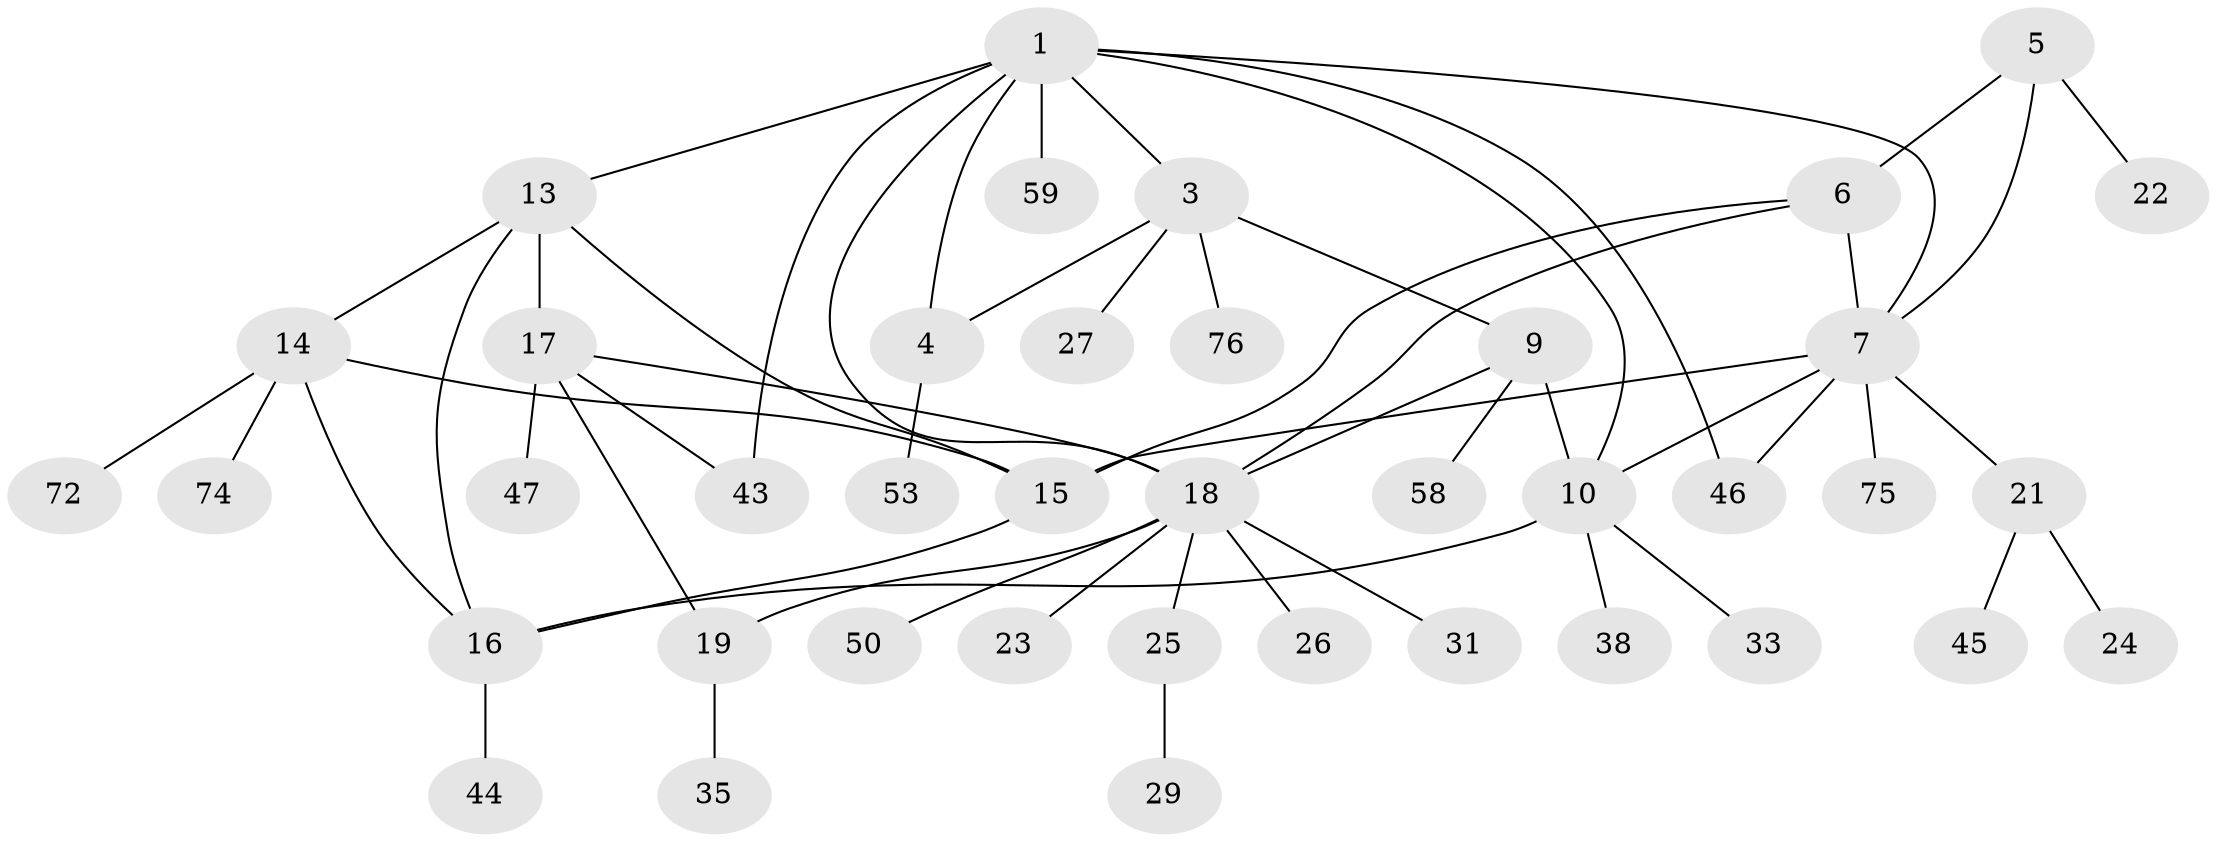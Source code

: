 // original degree distribution, {8: 0.0375, 6: 0.1, 7: 0.0125, 4: 0.0375, 5: 0.05, 9: 0.0125, 15: 0.0125, 1: 0.575, 2: 0.15, 3: 0.0125}
// Generated by graph-tools (version 1.1) at 2025/15/03/09/25 04:15:47]
// undirected, 40 vertices, 55 edges
graph export_dot {
graph [start="1"]
  node [color=gray90,style=filled];
  1 [super="+48+2"];
  3 [super="+39"];
  4;
  5;
  6 [super="+28+60+37+32"];
  7 [super="+8"];
  9;
  10 [super="+12+11+42"];
  13 [super="+54"];
  14;
  15;
  16 [super="+52+51+57+70"];
  17;
  18 [super="+55+71+73+77+63+65+20+49"];
  19 [super="+34"];
  21 [super="+80"];
  22;
  23 [super="+36"];
  24 [super="+61+56"];
  25;
  26;
  27 [super="+67"];
  29 [super="+64"];
  31;
  33;
  35;
  38;
  43 [super="+69"];
  44 [super="+78"];
  45;
  46 [super="+66"];
  47;
  50;
  53;
  58;
  59;
  72;
  74;
  75;
  76;
  1 -- 3 [weight=2];
  1 -- 4 [weight=2];
  1 -- 13;
  1 -- 43;
  1 -- 59;
  1 -- 18;
  1 -- 7;
  1 -- 10;
  1 -- 46;
  3 -- 4;
  3 -- 9;
  3 -- 27;
  3 -- 76;
  4 -- 53;
  5 -- 6;
  5 -- 7 [weight=2];
  5 -- 22;
  6 -- 7 [weight=2];
  6 -- 18;
  6 -- 15;
  7 -- 21;
  7 -- 46;
  7 -- 75;
  7 -- 15;
  7 -- 10;
  9 -- 10 [weight=3];
  9 -- 18;
  9 -- 58;
  10 -- 38;
  10 -- 33;
  10 -- 16;
  13 -- 14;
  13 -- 15;
  13 -- 16;
  13 -- 17;
  14 -- 15;
  14 -- 16;
  14 -- 72;
  14 -- 74;
  15 -- 16;
  16 -- 44;
  17 -- 18 [weight=2];
  17 -- 19;
  17 -- 47;
  17 -- 43;
  18 -- 19 [weight=2];
  18 -- 23;
  18 -- 26;
  18 -- 50;
  18 -- 25;
  18 -- 31;
  19 -- 35;
  21 -- 24;
  21 -- 45;
  25 -- 29;
}
